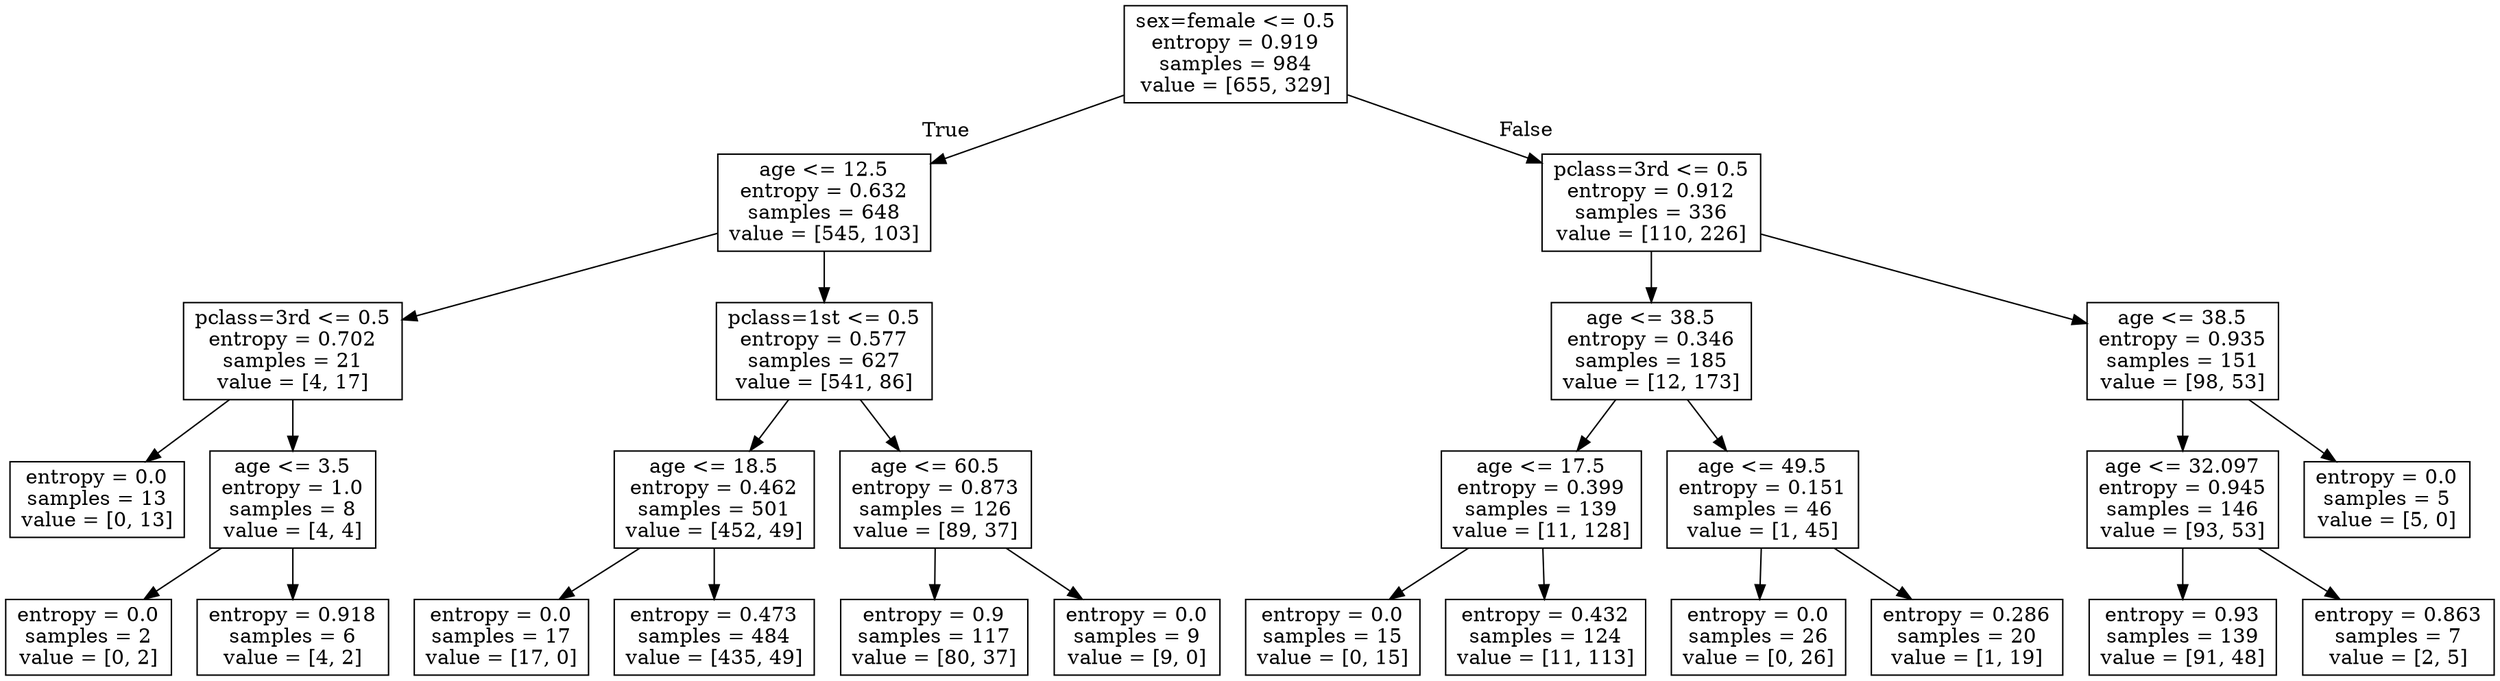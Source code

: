 digraph Tree {
node [shape=box] ;
0 [label="sex=female <= 0.5\nentropy = 0.919\nsamples = 984\nvalue = [655, 329]"] ;
1 [label="age <= 12.5\nentropy = 0.632\nsamples = 648\nvalue = [545, 103]"] ;
0 -> 1 [labeldistance=2.5, labelangle=45, headlabel="True"] ;
2 [label="pclass=3rd <= 0.5\nentropy = 0.702\nsamples = 21\nvalue = [4, 17]"] ;
1 -> 2 ;
3 [label="entropy = 0.0\nsamples = 13\nvalue = [0, 13]"] ;
2 -> 3 ;
4 [label="age <= 3.5\nentropy = 1.0\nsamples = 8\nvalue = [4, 4]"] ;
2 -> 4 ;
5 [label="entropy = 0.0\nsamples = 2\nvalue = [0, 2]"] ;
4 -> 5 ;
6 [label="entropy = 0.918\nsamples = 6\nvalue = [4, 2]"] ;
4 -> 6 ;
7 [label="pclass=1st <= 0.5\nentropy = 0.577\nsamples = 627\nvalue = [541, 86]"] ;
1 -> 7 ;
8 [label="age <= 18.5\nentropy = 0.462\nsamples = 501\nvalue = [452, 49]"] ;
7 -> 8 ;
9 [label="entropy = 0.0\nsamples = 17\nvalue = [17, 0]"] ;
8 -> 9 ;
10 [label="entropy = 0.473\nsamples = 484\nvalue = [435, 49]"] ;
8 -> 10 ;
11 [label="age <= 60.5\nentropy = 0.873\nsamples = 126\nvalue = [89, 37]"] ;
7 -> 11 ;
12 [label="entropy = 0.9\nsamples = 117\nvalue = [80, 37]"] ;
11 -> 12 ;
13 [label="entropy = 0.0\nsamples = 9\nvalue = [9, 0]"] ;
11 -> 13 ;
14 [label="pclass=3rd <= 0.5\nentropy = 0.912\nsamples = 336\nvalue = [110, 226]"] ;
0 -> 14 [labeldistance=2.5, labelangle=-45, headlabel="False"] ;
15 [label="age <= 38.5\nentropy = 0.346\nsamples = 185\nvalue = [12, 173]"] ;
14 -> 15 ;
16 [label="age <= 17.5\nentropy = 0.399\nsamples = 139\nvalue = [11, 128]"] ;
15 -> 16 ;
17 [label="entropy = 0.0\nsamples = 15\nvalue = [0, 15]"] ;
16 -> 17 ;
18 [label="entropy = 0.432\nsamples = 124\nvalue = [11, 113]"] ;
16 -> 18 ;
19 [label="age <= 49.5\nentropy = 0.151\nsamples = 46\nvalue = [1, 45]"] ;
15 -> 19 ;
20 [label="entropy = 0.0\nsamples = 26\nvalue = [0, 26]"] ;
19 -> 20 ;
21 [label="entropy = 0.286\nsamples = 20\nvalue = [1, 19]"] ;
19 -> 21 ;
22 [label="age <= 38.5\nentropy = 0.935\nsamples = 151\nvalue = [98, 53]"] ;
14 -> 22 ;
23 [label="age <= 32.097\nentropy = 0.945\nsamples = 146\nvalue = [93, 53]"] ;
22 -> 23 ;
24 [label="entropy = 0.93\nsamples = 139\nvalue = [91, 48]"] ;
23 -> 24 ;
25 [label="entropy = 0.863\nsamples = 7\nvalue = [2, 5]"] ;
23 -> 25 ;
26 [label="entropy = 0.0\nsamples = 5\nvalue = [5, 0]"] ;
22 -> 26 ;
}